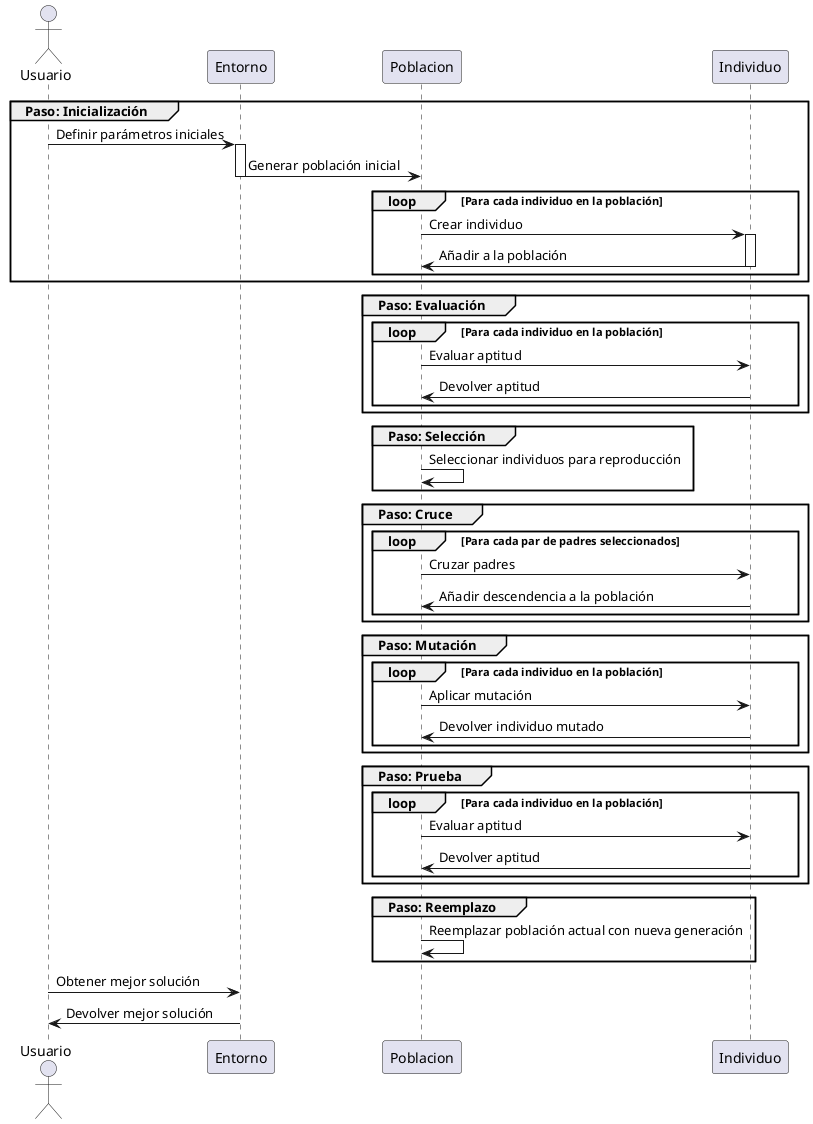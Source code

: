 @startuml Algoritmo genético
' !define DARKGREEN
' !include https://raw.githubusercontent.com/Drakemor/RedDress-PlantUML/master/style.puml



@startuml AlgoritmoGenetico
actor Usuario

participant Entorno
participant Poblacion
participant Individuo

group Paso: Inicialización
    Usuario -> Entorno ++: Definir parámetros iniciales
    Entorno -> Poblacion --: Generar población inicial
    loop Para cada individuo en la población
        Poblacion -> Individuo ++: Crear individuo
        Individuo -> Poblacion --: Añadir a la población
    end
end

group Paso: Evaluación
    loop Para cada individuo en la población
        Poblacion -> Individuo : Evaluar aptitud
        Individuo -> Poblacion : Devolver aptitud
    end
end

group Paso: Selección
    Poblacion -> Poblacion : Seleccionar individuos para reproducción
end

group Paso: Cruce
    loop Para cada par de padres seleccionados
        Poblacion -> Individuo : Cruzar padres
        Individuo -> Poblacion : Añadir descendencia a la población
    end
end

group Paso: Mutación
    loop Para cada individuo en la población
        Poblacion -> Individuo : Aplicar mutación
        Individuo -> Poblacion : Devolver individuo mutado
    end
end

group Paso: Prueba
    loop Para cada individuo en la población
        Poblacion -> Individuo : Evaluar aptitud
        Individuo -> Poblacion : Devolver aptitud
    end
end

group Paso: Reemplazo
    Poblacion -> Poblacion : Reemplazar población actual con nueva generación
end

Usuario -> Entorno : Obtener mejor solución
Entorno -> Usuario : Devolver mejor solución

@enduml


' actor CareStudent

' participant Environ
' participant Population
' participant Entity


' group Step: Iniciation
'     CareStudent -> Environ ++ : @post/genetic-three\n{initial, tensor, subsystem}
' end

' group Step: Generation

' end

' group Step: Computation

' end

' group Step: Crossing

' end

' group Step: Mutation

' end

' group Step: Testing

' end

' group Step: Replacement

' end
